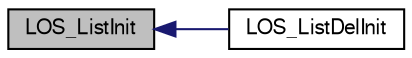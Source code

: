 digraph G
{
  bgcolor="transparent";
  edge [fontname="FreeSans",fontsize="10",labelfontname="FreeSans",labelfontsize="10"];
  node [fontname="FreeSans",fontsize="10",shape=record];
  rankdir=LR;
  Node1 [label="LOS_ListInit",height=0.2,width=0.4,color="black", fillcolor="grey75", style="filled" fontcolor="black"];
  Node1 -> Node2 [dir=back,color="midnightblue",fontsize="10",style="solid",fontname="FreeSans"];
  Node2 [label="LOS_ListDelInit",height=0.2,width=0.4,color="black",URL="$a00062_gaecd679476f824972085f74c3d92773c.html#gaecd679476f824972085f74c3d92773c",tooltip="Delete initialize a doubly linked list."];
}

